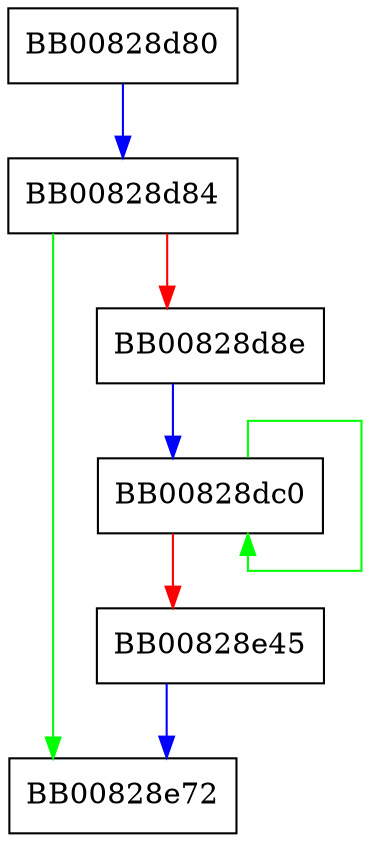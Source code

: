 digraph poly1305_blocks {
  node [shape="box"];
  graph [splines=ortho];
  BB00828d80 -> BB00828d84 [color="blue"];
  BB00828d84 -> BB00828e72 [color="green"];
  BB00828d84 -> BB00828d8e [color="red"];
  BB00828d8e -> BB00828dc0 [color="blue"];
  BB00828dc0 -> BB00828dc0 [color="green"];
  BB00828dc0 -> BB00828e45 [color="red"];
  BB00828e45 -> BB00828e72 [color="blue"];
}